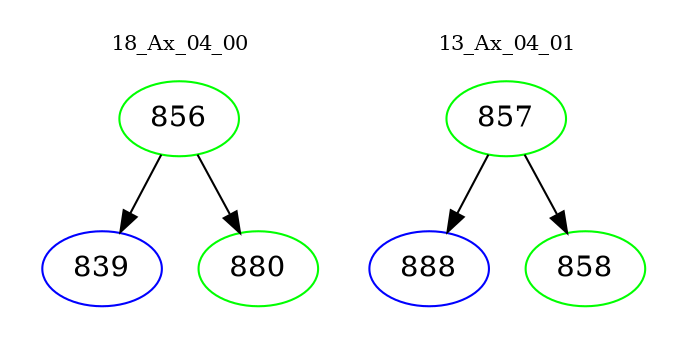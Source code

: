 digraph{
subgraph cluster_0 {
color = white
label = "18_Ax_04_00";
fontsize=10;
T0_856 [label="856", color="green"]
T0_856 -> T0_839 [color="black"]
T0_839 [label="839", color="blue"]
T0_856 -> T0_880 [color="black"]
T0_880 [label="880", color="green"]
}
subgraph cluster_1 {
color = white
label = "13_Ax_04_01";
fontsize=10;
T1_857 [label="857", color="green"]
T1_857 -> T1_888 [color="black"]
T1_888 [label="888", color="blue"]
T1_857 -> T1_858 [color="black"]
T1_858 [label="858", color="green"]
}
}
